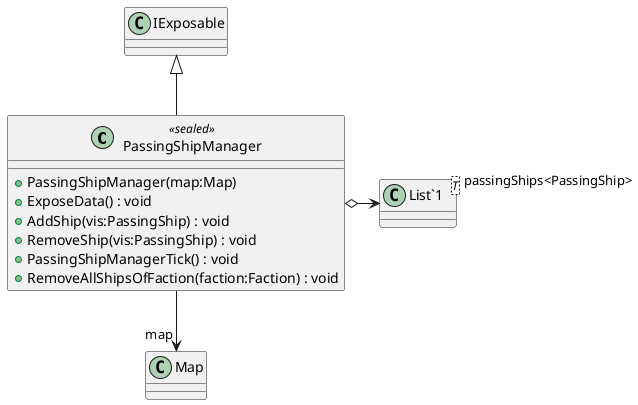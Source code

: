 @startuml
class PassingShipManager <<sealed>> {
    + PassingShipManager(map:Map)
    + ExposeData() : void
    + AddShip(vis:PassingShip) : void
    + RemoveShip(vis:PassingShip) : void
    + PassingShipManagerTick() : void
    + RemoveAllShipsOfFaction(faction:Faction) : void
}
class "List`1"<T> {
}
IExposable <|-- PassingShipManager
PassingShipManager --> "map" Map
PassingShipManager o-> "passingShips<PassingShip>" "List`1"
@enduml

